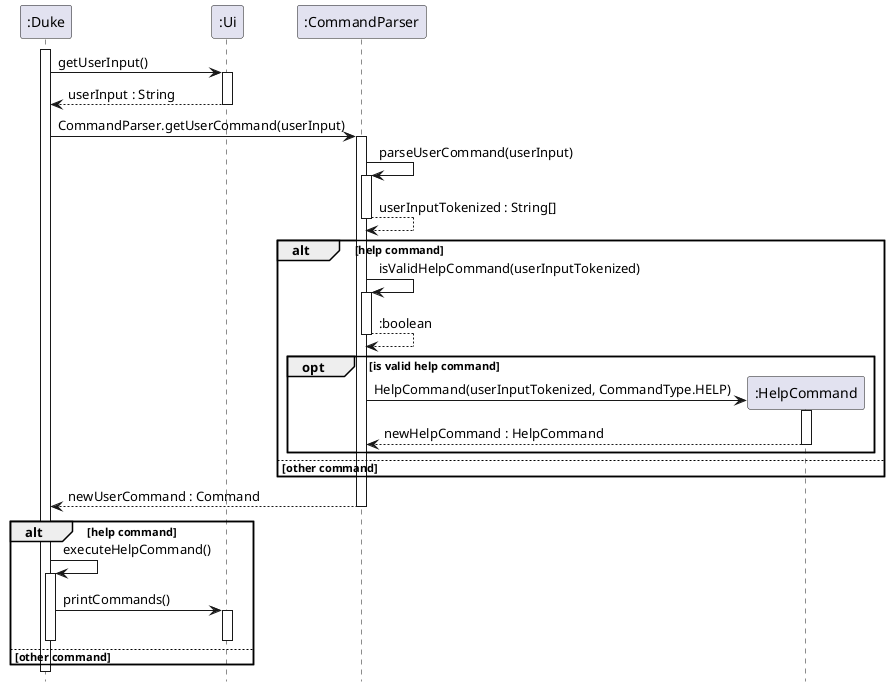 @startuml

activate ":Duke"

hide footbox

":Duke" -> ":Ui" : getUserInput()
activate ":Ui"

":Ui" --> ":Duke" : userInput : String
deactivate ":Ui"

":Duke" -> ":CommandParser" : CommandParser.getUserCommand(userInput)
activate ":CommandParser"

":CommandParser" -> ":CommandParser" : parseUserCommand(userInput)
activate ":CommandParser"

":CommandParser" --> ":CommandParser" : userInputTokenized : String[]
deactivate ":CommandParser"

alt help command

    ":CommandParser" -> ":CommandParser" : isValidHelpCommand(userInputTokenized)
    activate ":CommandParser"

    ":CommandParser" --> ":CommandParser" : :boolean
    deactivate ":CommandParser"

    opt is valid help command

        create ":HelpCommand"
        ":CommandParser" -> ":HelpCommand" : HelpCommand(userInputTokenized, CommandType.HELP)
        activate ":HelpCommand"

        ":HelpCommand" --> ":CommandParser" : newHelpCommand : HelpCommand
        deactivate ":HelpCommand"
    end

else other command

end

":CommandParser" --> ":Duke" : newUserCommand : Command
deactivate ":CommandParser"

alt help command

":Duke" -> ":Duke" : executeHelpCommand()
activate ":Duke"

   ":Duke" -> ":Ui" : printCommands()
   activate ":Ui"

   deactivate ":Ui"

deactivate ":Duke"
else other command
end
deactivate ":Duke"

@enduml